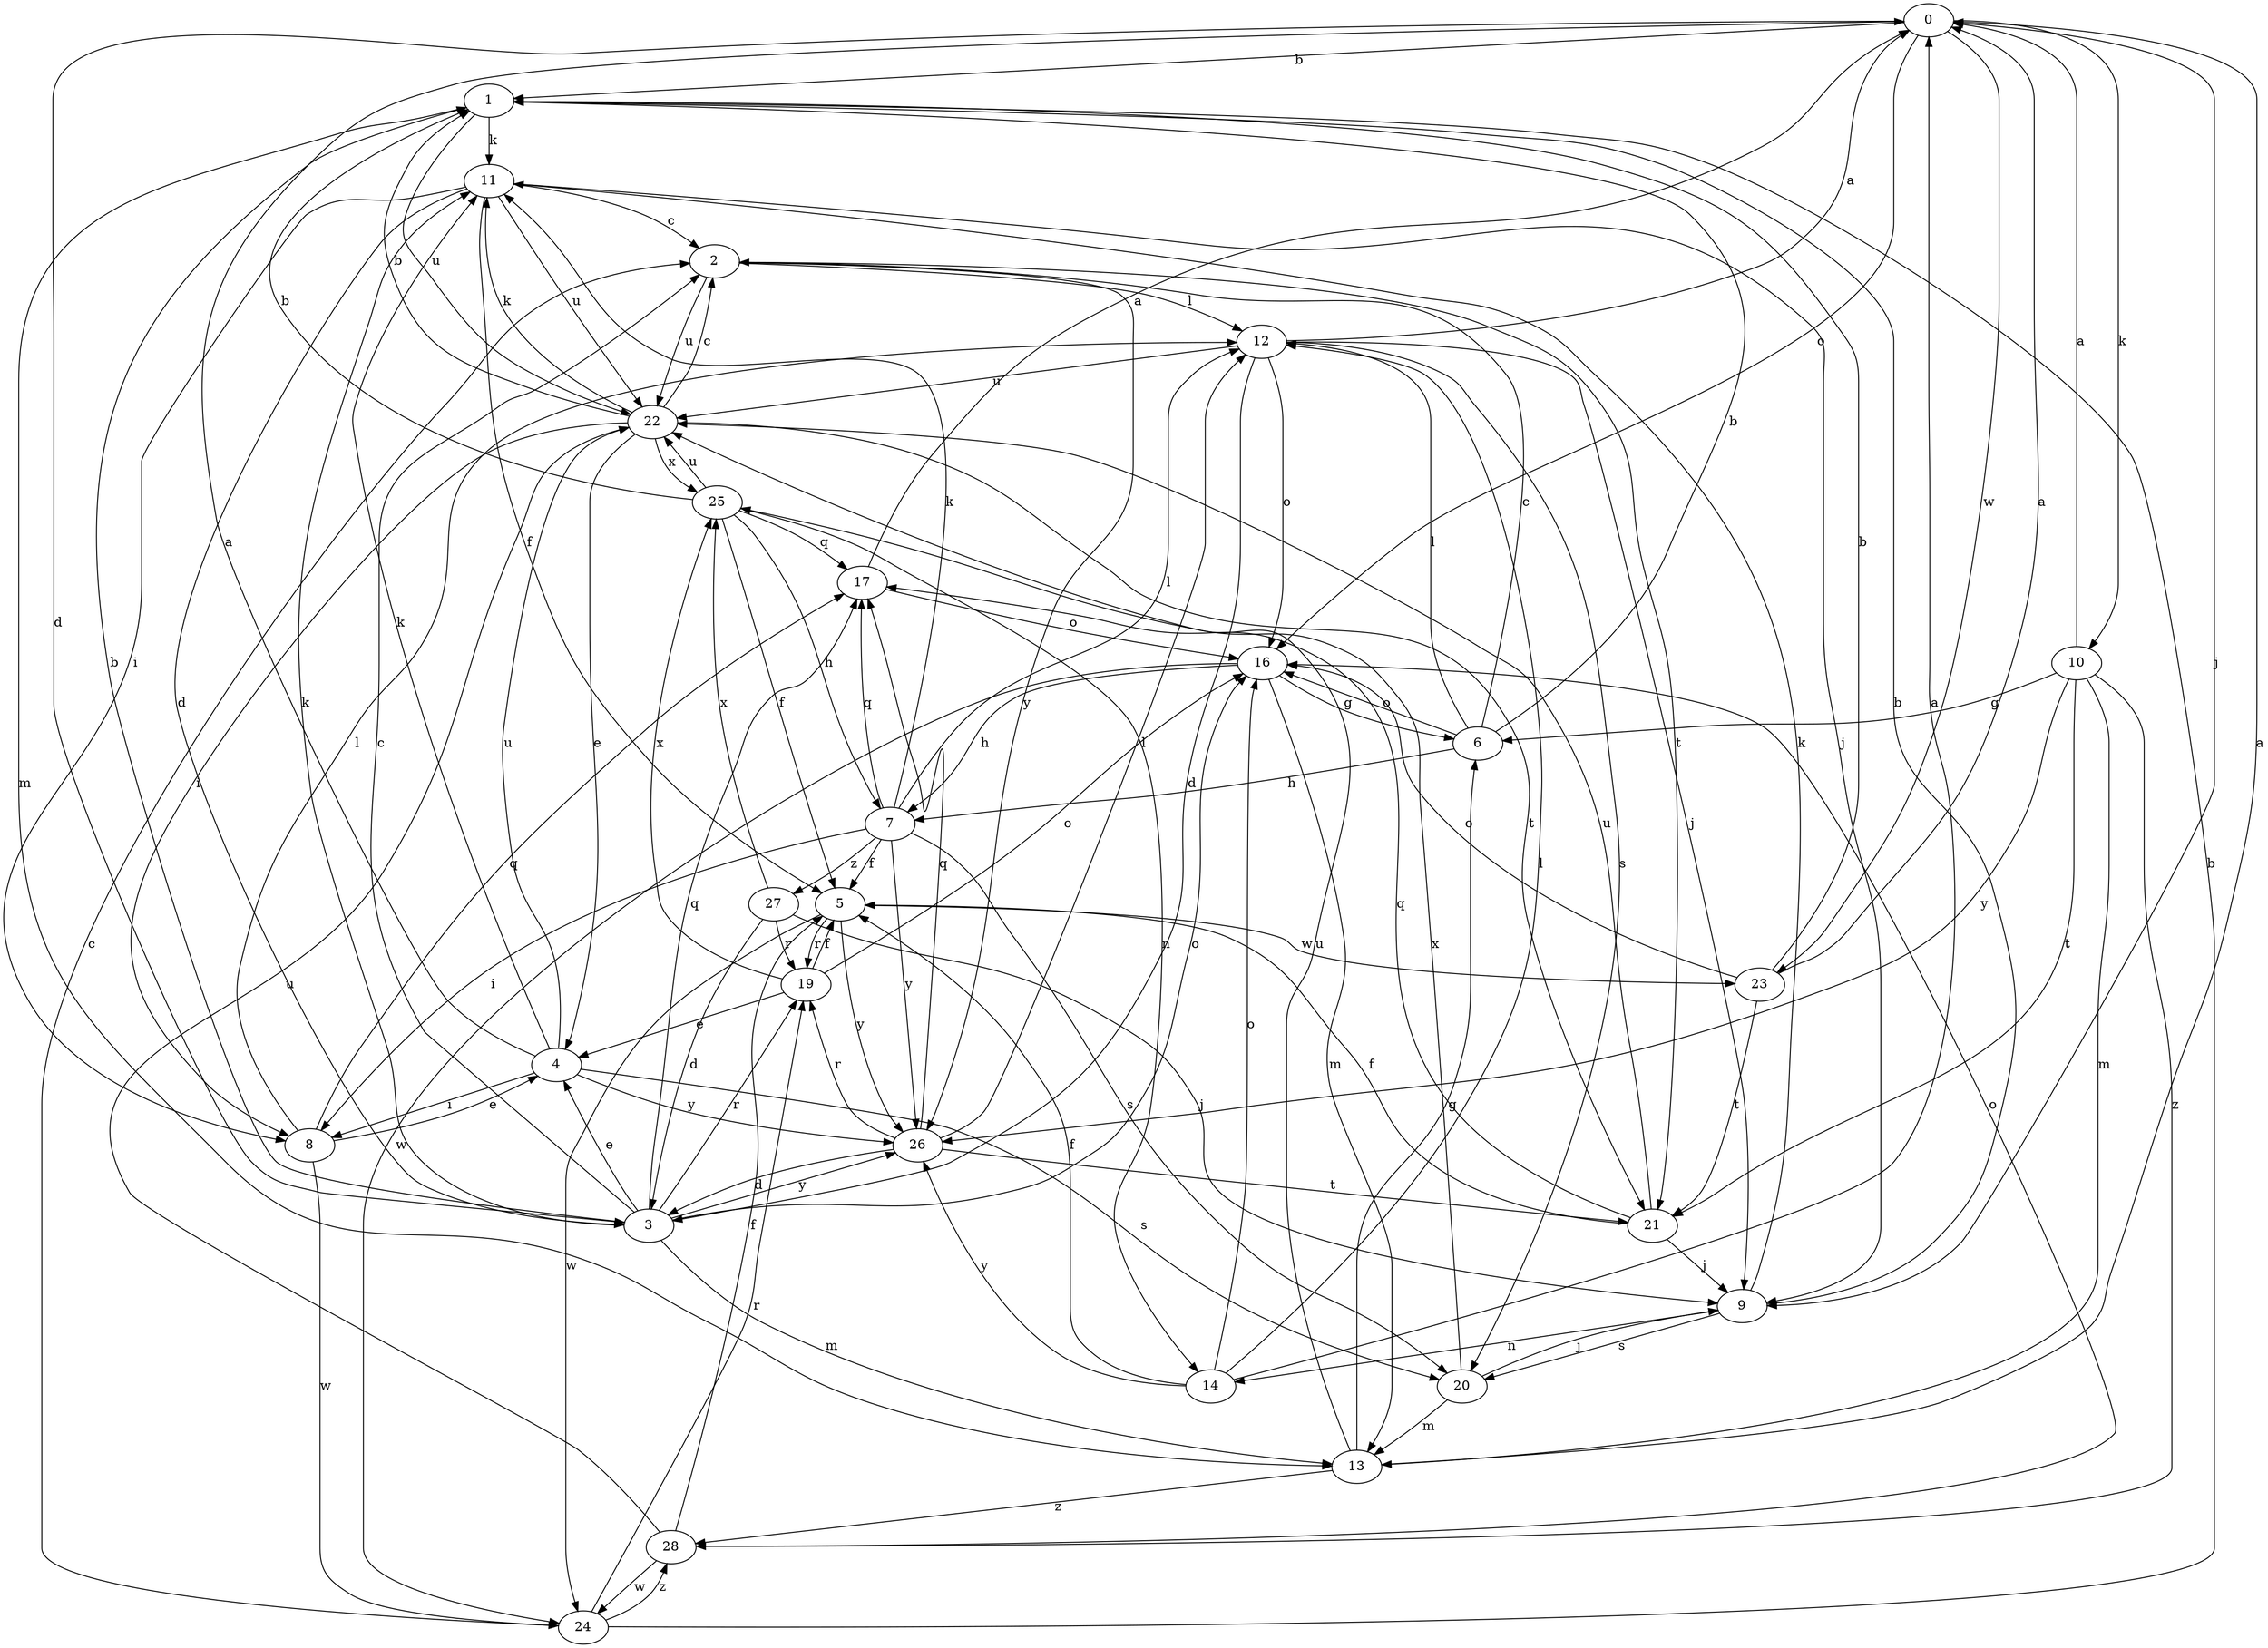 strict digraph  {
0;
1;
2;
3;
4;
5;
6;
7;
8;
9;
10;
11;
12;
13;
14;
16;
17;
19;
20;
21;
22;
23;
24;
25;
26;
27;
28;
0 -> 1  [label=b];
0 -> 3  [label=d];
0 -> 9  [label=j];
0 -> 10  [label=k];
0 -> 16  [label=o];
0 -> 23  [label=w];
1 -> 11  [label=k];
1 -> 13  [label=m];
1 -> 22  [label=u];
2 -> 12  [label=l];
2 -> 21  [label=t];
2 -> 22  [label=u];
2 -> 26  [label=y];
3 -> 1  [label=b];
3 -> 2  [label=c];
3 -> 4  [label=e];
3 -> 11  [label=k];
3 -> 13  [label=m];
3 -> 16  [label=o];
3 -> 17  [label=q];
3 -> 19  [label=r];
3 -> 26  [label=y];
4 -> 0  [label=a];
4 -> 8  [label=i];
4 -> 11  [label=k];
4 -> 20  [label=s];
4 -> 22  [label=u];
4 -> 26  [label=y];
5 -> 19  [label=r];
5 -> 23  [label=w];
5 -> 24  [label=w];
5 -> 26  [label=y];
6 -> 1  [label=b];
6 -> 2  [label=c];
6 -> 7  [label=h];
6 -> 12  [label=l];
6 -> 16  [label=o];
7 -> 5  [label=f];
7 -> 8  [label=i];
7 -> 11  [label=k];
7 -> 12  [label=l];
7 -> 17  [label=q];
7 -> 20  [label=s];
7 -> 26  [label=y];
7 -> 27  [label=z];
8 -> 4  [label=e];
8 -> 12  [label=l];
8 -> 17  [label=q];
8 -> 24  [label=w];
9 -> 1  [label=b];
9 -> 11  [label=k];
9 -> 14  [label=n];
9 -> 20  [label=s];
10 -> 0  [label=a];
10 -> 6  [label=g];
10 -> 13  [label=m];
10 -> 21  [label=t];
10 -> 26  [label=y];
10 -> 28  [label=z];
11 -> 2  [label=c];
11 -> 3  [label=d];
11 -> 5  [label=f];
11 -> 8  [label=i];
11 -> 9  [label=j];
11 -> 22  [label=u];
12 -> 0  [label=a];
12 -> 3  [label=d];
12 -> 9  [label=j];
12 -> 16  [label=o];
12 -> 20  [label=s];
12 -> 22  [label=u];
13 -> 0  [label=a];
13 -> 6  [label=g];
13 -> 22  [label=u];
13 -> 28  [label=z];
14 -> 0  [label=a];
14 -> 5  [label=f];
14 -> 12  [label=l];
14 -> 16  [label=o];
14 -> 26  [label=y];
16 -> 6  [label=g];
16 -> 7  [label=h];
16 -> 13  [label=m];
16 -> 24  [label=w];
17 -> 0  [label=a];
17 -> 16  [label=o];
19 -> 4  [label=e];
19 -> 5  [label=f];
19 -> 16  [label=o];
19 -> 25  [label=x];
20 -> 9  [label=j];
20 -> 13  [label=m];
20 -> 25  [label=x];
21 -> 5  [label=f];
21 -> 9  [label=j];
21 -> 17  [label=q];
21 -> 22  [label=u];
22 -> 1  [label=b];
22 -> 2  [label=c];
22 -> 4  [label=e];
22 -> 8  [label=i];
22 -> 11  [label=k];
22 -> 21  [label=t];
22 -> 25  [label=x];
23 -> 0  [label=a];
23 -> 1  [label=b];
23 -> 16  [label=o];
23 -> 21  [label=t];
24 -> 1  [label=b];
24 -> 2  [label=c];
24 -> 19  [label=r];
24 -> 28  [label=z];
25 -> 1  [label=b];
25 -> 5  [label=f];
25 -> 7  [label=h];
25 -> 14  [label=n];
25 -> 17  [label=q];
25 -> 22  [label=u];
26 -> 3  [label=d];
26 -> 12  [label=l];
26 -> 17  [label=q];
26 -> 19  [label=r];
26 -> 21  [label=t];
27 -> 3  [label=d];
27 -> 9  [label=j];
27 -> 19  [label=r];
27 -> 25  [label=x];
28 -> 5  [label=f];
28 -> 16  [label=o];
28 -> 22  [label=u];
28 -> 24  [label=w];
}

